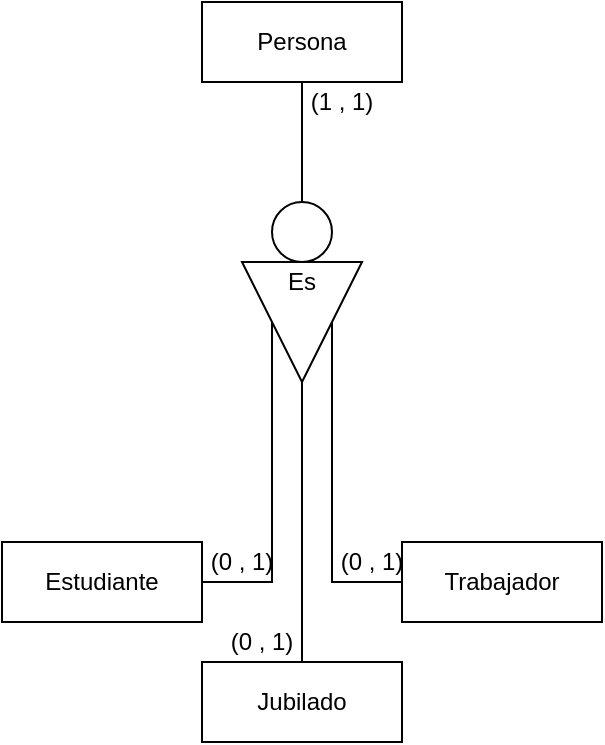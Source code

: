 <mxfile version="13.7.9" type="device"><diagram id="Csjzb7_U7W6CQTpJFtwz" name="Página-1"><mxGraphModel dx="1086" dy="806" grid="1" gridSize="10" guides="1" tooltips="1" connect="1" arrows="1" fold="1" page="1" pageScale="1" pageWidth="827" pageHeight="1169" math="0" shadow="0"><root><mxCell id="0"/><mxCell id="1" parent="0"/><mxCell id="wyf7NEKgYkicgrJ-jwbY-12" style="edgeStyle=orthogonalEdgeStyle;rounded=0;orthogonalLoop=1;jettySize=auto;html=1;endArrow=none;endFill=0;" edge="1" parent="1" source="wyf7NEKgYkicgrJ-jwbY-1" target="wyf7NEKgYkicgrJ-jwbY-11"><mxGeometry relative="1" as="geometry"/></mxCell><mxCell id="wyf7NEKgYkicgrJ-jwbY-1" value="Persona" style="whiteSpace=wrap;html=1;align=center;" vertex="1" parent="1"><mxGeometry x="364" y="160" width="100" height="40" as="geometry"/></mxCell><mxCell id="wyf7NEKgYkicgrJ-jwbY-2" value="" style="triangle;whiteSpace=wrap;html=1;dashed=0;direction=south;" vertex="1" parent="1"><mxGeometry x="384" y="290" width="60" height="60" as="geometry"/></mxCell><mxCell id="wyf7NEKgYkicgrJ-jwbY-4" value="Es" style="text;html=1;strokeColor=none;fillColor=none;align=center;verticalAlign=middle;whiteSpace=wrap;rounded=0;" vertex="1" parent="1"><mxGeometry x="394" y="290" width="40" height="20" as="geometry"/></mxCell><mxCell id="wyf7NEKgYkicgrJ-jwbY-8" style="edgeStyle=orthogonalEdgeStyle;rounded=0;orthogonalLoop=1;jettySize=auto;html=1;entryX=1;entryY=0.5;entryDx=0;entryDy=0;endArrow=none;endFill=0;" edge="1" parent="1" source="wyf7NEKgYkicgrJ-jwbY-5" target="wyf7NEKgYkicgrJ-jwbY-2"><mxGeometry relative="1" as="geometry"/></mxCell><mxCell id="wyf7NEKgYkicgrJ-jwbY-5" value="Jubilado" style="whiteSpace=wrap;html=1;align=center;" vertex="1" parent="1"><mxGeometry x="364" y="490" width="100" height="40" as="geometry"/></mxCell><mxCell id="wyf7NEKgYkicgrJ-jwbY-9" style="edgeStyle=orthogonalEdgeStyle;rounded=0;orthogonalLoop=1;jettySize=auto;html=1;entryX=0.5;entryY=1;entryDx=0;entryDy=0;endArrow=none;endFill=0;" edge="1" parent="1" source="wyf7NEKgYkicgrJ-jwbY-6" target="wyf7NEKgYkicgrJ-jwbY-2"><mxGeometry relative="1" as="geometry"/></mxCell><mxCell id="wyf7NEKgYkicgrJ-jwbY-6" value="Estudiante" style="whiteSpace=wrap;html=1;align=center;" vertex="1" parent="1"><mxGeometry x="264" y="430" width="100" height="40" as="geometry"/></mxCell><mxCell id="wyf7NEKgYkicgrJ-jwbY-10" style="edgeStyle=orthogonalEdgeStyle;rounded=0;orthogonalLoop=1;jettySize=auto;html=1;entryX=0.5;entryY=0;entryDx=0;entryDy=0;endArrow=none;endFill=0;" edge="1" parent="1" source="wyf7NEKgYkicgrJ-jwbY-7" target="wyf7NEKgYkicgrJ-jwbY-2"><mxGeometry relative="1" as="geometry"/></mxCell><mxCell id="wyf7NEKgYkicgrJ-jwbY-7" value="Trabajador" style="whiteSpace=wrap;html=1;align=center;" vertex="1" parent="1"><mxGeometry x="464" y="430" width="100" height="40" as="geometry"/></mxCell><mxCell id="wyf7NEKgYkicgrJ-jwbY-11" value="" style="shape=ellipse;html=1;dashed=0;whitespace=wrap;aspect=fixed;perimeter=ellipsePerimeter;" vertex="1" parent="1"><mxGeometry x="399" y="260" width="30" height="30" as="geometry"/></mxCell><mxCell id="wyf7NEKgYkicgrJ-jwbY-13" value="(1 , 1)" style="text;html=1;strokeColor=none;fillColor=none;align=center;verticalAlign=middle;whiteSpace=wrap;rounded=0;" vertex="1" parent="1"><mxGeometry x="414" y="200" width="40" height="20" as="geometry"/></mxCell><mxCell id="wyf7NEKgYkicgrJ-jwbY-14" value="(0 , 1)" style="text;html=1;strokeColor=none;fillColor=none;align=center;verticalAlign=middle;whiteSpace=wrap;rounded=0;" vertex="1" parent="1"><mxGeometry x="364" y="430" width="40" height="20" as="geometry"/></mxCell><mxCell id="wyf7NEKgYkicgrJ-jwbY-15" value="(0 , 1)" style="text;html=1;strokeColor=none;fillColor=none;align=center;verticalAlign=middle;whiteSpace=wrap;rounded=0;" vertex="1" parent="1"><mxGeometry x="374" y="470" width="40" height="20" as="geometry"/></mxCell><mxCell id="wyf7NEKgYkicgrJ-jwbY-16" value="(0 , 1)" style="text;html=1;strokeColor=none;fillColor=none;align=center;verticalAlign=middle;whiteSpace=wrap;rounded=0;" vertex="1" parent="1"><mxGeometry x="429" y="430" width="40" height="20" as="geometry"/></mxCell></root></mxGraphModel></diagram></mxfile>